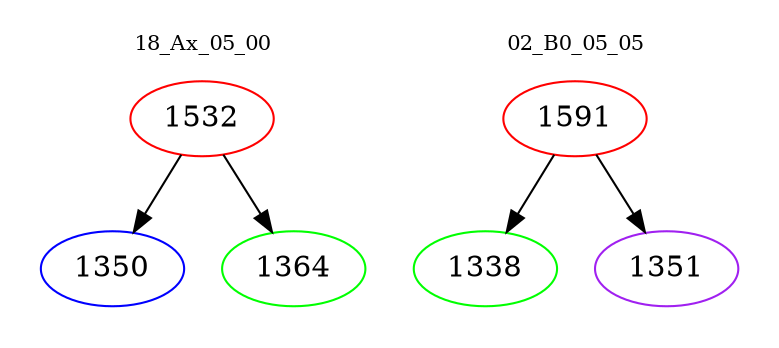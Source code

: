 digraph{
subgraph cluster_0 {
color = white
label = "18_Ax_05_00";
fontsize=10;
T0_1532 [label="1532", color="red"]
T0_1532 -> T0_1350 [color="black"]
T0_1350 [label="1350", color="blue"]
T0_1532 -> T0_1364 [color="black"]
T0_1364 [label="1364", color="green"]
}
subgraph cluster_1 {
color = white
label = "02_B0_05_05";
fontsize=10;
T1_1591 [label="1591", color="red"]
T1_1591 -> T1_1338 [color="black"]
T1_1338 [label="1338", color="green"]
T1_1591 -> T1_1351 [color="black"]
T1_1351 [label="1351", color="purple"]
}
}
